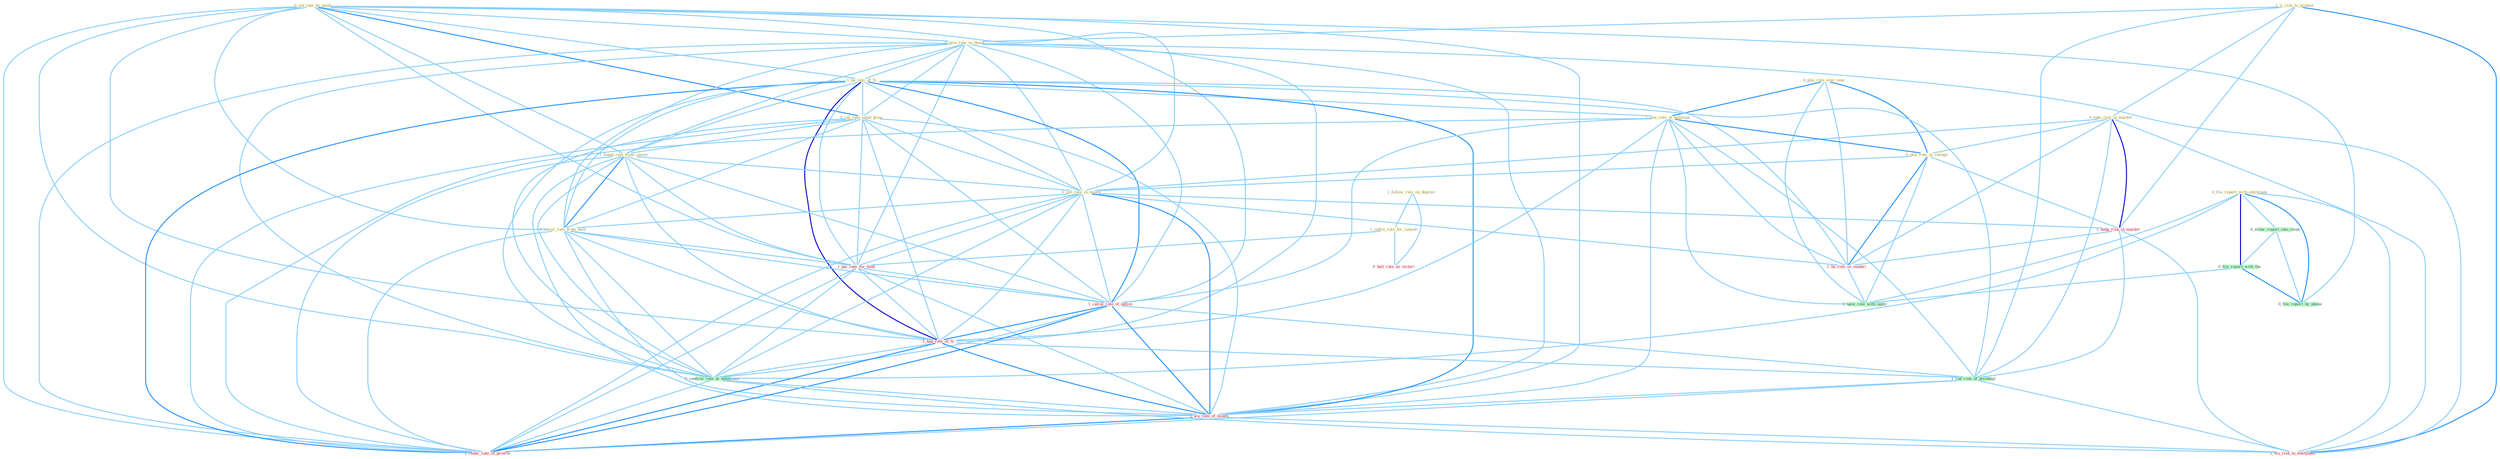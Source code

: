 Graph G{ 
    node
    [shape=polygon,style=filled,width=.5,height=.06,color="#BDFCC9",fixedsize=true,fontsize=4,
    fontcolor="#2f4f4f"];
    {node
    [color="#ffffe0", fontcolor="#8b7d6b"] "0_cut_rate_by_point " "0_file_report_with_entitynam " "1_'s_risk_to_protest " "0_plai_role_over_year " "0_give_rate_to_those " "1_ha_rate_of_% " "0_cut_rate_amid_grow " "0_take_risk_in_market " "1_follow_rule_on_depreci " "1_plai_role_of_messiah " "0_plai_role_in_collaps " "1_found_rate_from_invest " "0_jolt_rate_in_month " "1_outlin_rule_for_consult " "0_lower_rate_from_hold "}
{node [color="#fff0f5", fontcolor="#b22222"] "1_pai_rate_for_fund " "1_hedg_risk_in_market " "1_ha_role_in_countri " "0_hail_rule_as_victori " "1_calcul_rate_of_option " "1_had_rate_of_% " "1_wa_rate_of_month " "1_wa_risk_to_entitynam " "1_reduc_rate_of_growth "}
edge [color="#B0E2FF"];

	"0_cut_rate_by_point " -- "0_give_rate_to_those " [w="1", color="#87cefa" ];
	"0_cut_rate_by_point " -- "1_ha_rate_of_% " [w="1", color="#87cefa" ];
	"0_cut_rate_by_point " -- "0_cut_rate_amid_grow " [w="2", color="#1e90ff" , len=0.8];
	"0_cut_rate_by_point " -- "1_found_rate_from_invest " [w="1", color="#87cefa" ];
	"0_cut_rate_by_point " -- "0_jolt_rate_in_month " [w="1", color="#87cefa" ];
	"0_cut_rate_by_point " -- "0_lower_rate_from_hold " [w="1", color="#87cefa" ];
	"0_cut_rate_by_point " -- "1_pai_rate_for_fund " [w="1", color="#87cefa" ];
	"0_cut_rate_by_point " -- "1_calcul_rate_of_option " [w="1", color="#87cefa" ];
	"0_cut_rate_by_point " -- "1_had_rate_of_% " [w="1", color="#87cefa" ];
	"0_cut_rate_by_point " -- "0_confirm_rate_at_entitynam " [w="1", color="#87cefa" ];
	"0_cut_rate_by_point " -- "0_file_report_by_phone " [w="1", color="#87cefa" ];
	"0_cut_rate_by_point " -- "1_wa_rate_of_month " [w="1", color="#87cefa" ];
	"0_cut_rate_by_point " -- "1_reduc_rate_of_growth " [w="1", color="#87cefa" ];
	"0_file_report_with_entitynam " -- "0_allow_report_into_room " [w="1", color="#87cefa" ];
	"0_file_report_with_entitynam " -- "0_file_report_with_the " [w="3", color="#0000cd" , len=0.6];
	"0_file_report_with_entitynam " -- "0_confirm_rate_at_entitynam " [w="1", color="#87cefa" ];
	"0_file_report_with_entitynam " -- "0_file_report_by_phone " [w="2", color="#1e90ff" , len=0.8];
	"0_file_report_with_entitynam " -- "0_have_role_with_audit " [w="1", color="#87cefa" ];
	"0_file_report_with_entitynam " -- "1_wa_risk_to_entitynam " [w="1", color="#87cefa" ];
	"1_'s_risk_to_protest " -- "0_give_rate_to_those " [w="1", color="#87cefa" ];
	"1_'s_risk_to_protest " -- "0_take_risk_in_market " [w="1", color="#87cefa" ];
	"1_'s_risk_to_protest " -- "1_hedg_risk_in_market " [w="1", color="#87cefa" ];
	"1_'s_risk_to_protest " -- "1_run_risk_of_disintegr " [w="1", color="#87cefa" ];
	"1_'s_risk_to_protest " -- "1_wa_risk_to_entitynam " [w="2", color="#1e90ff" , len=0.8];
	"0_plai_role_over_year " -- "1_plai_role_of_messiah " [w="2", color="#1e90ff" , len=0.8];
	"0_plai_role_over_year " -- "0_plai_role_in_collaps " [w="2", color="#1e90ff" , len=0.8];
	"0_plai_role_over_year " -- "1_ha_role_in_countri " [w="1", color="#87cefa" ];
	"0_plai_role_over_year " -- "0_have_role_with_audit " [w="1", color="#87cefa" ];
	"0_give_rate_to_those " -- "1_ha_rate_of_% " [w="1", color="#87cefa" ];
	"0_give_rate_to_those " -- "0_cut_rate_amid_grow " [w="1", color="#87cefa" ];
	"0_give_rate_to_those " -- "1_found_rate_from_invest " [w="1", color="#87cefa" ];
	"0_give_rate_to_those " -- "0_jolt_rate_in_month " [w="1", color="#87cefa" ];
	"0_give_rate_to_those " -- "0_lower_rate_from_hold " [w="1", color="#87cefa" ];
	"0_give_rate_to_those " -- "1_pai_rate_for_fund " [w="1", color="#87cefa" ];
	"0_give_rate_to_those " -- "1_calcul_rate_of_option " [w="1", color="#87cefa" ];
	"0_give_rate_to_those " -- "1_had_rate_of_% " [w="1", color="#87cefa" ];
	"0_give_rate_to_those " -- "0_confirm_rate_at_entitynam " [w="1", color="#87cefa" ];
	"0_give_rate_to_those " -- "1_wa_rate_of_month " [w="1", color="#87cefa" ];
	"0_give_rate_to_those " -- "1_wa_risk_to_entitynam " [w="1", color="#87cefa" ];
	"0_give_rate_to_those " -- "1_reduc_rate_of_growth " [w="1", color="#87cefa" ];
	"1_ha_rate_of_% " -- "0_cut_rate_amid_grow " [w="1", color="#87cefa" ];
	"1_ha_rate_of_% " -- "1_plai_role_of_messiah " [w="1", color="#87cefa" ];
	"1_ha_rate_of_% " -- "1_found_rate_from_invest " [w="1", color="#87cefa" ];
	"1_ha_rate_of_% " -- "0_jolt_rate_in_month " [w="1", color="#87cefa" ];
	"1_ha_rate_of_% " -- "0_lower_rate_from_hold " [w="1", color="#87cefa" ];
	"1_ha_rate_of_% " -- "1_pai_rate_for_fund " [w="1", color="#87cefa" ];
	"1_ha_rate_of_% " -- "1_ha_role_in_countri " [w="1", color="#87cefa" ];
	"1_ha_rate_of_% " -- "1_calcul_rate_of_option " [w="2", color="#1e90ff" , len=0.8];
	"1_ha_rate_of_% " -- "1_had_rate_of_% " [w="3", color="#0000cd" , len=0.6];
	"1_ha_rate_of_% " -- "0_confirm_rate_at_entitynam " [w="1", color="#87cefa" ];
	"1_ha_rate_of_% " -- "1_run_risk_of_disintegr " [w="1", color="#87cefa" ];
	"1_ha_rate_of_% " -- "1_wa_rate_of_month " [w="2", color="#1e90ff" , len=0.8];
	"1_ha_rate_of_% " -- "1_reduc_rate_of_growth " [w="2", color="#1e90ff" , len=0.8];
	"0_cut_rate_amid_grow " -- "1_found_rate_from_invest " [w="1", color="#87cefa" ];
	"0_cut_rate_amid_grow " -- "0_jolt_rate_in_month " [w="1", color="#87cefa" ];
	"0_cut_rate_amid_grow " -- "0_lower_rate_from_hold " [w="1", color="#87cefa" ];
	"0_cut_rate_amid_grow " -- "1_pai_rate_for_fund " [w="1", color="#87cefa" ];
	"0_cut_rate_amid_grow " -- "1_calcul_rate_of_option " [w="1", color="#87cefa" ];
	"0_cut_rate_amid_grow " -- "1_had_rate_of_% " [w="1", color="#87cefa" ];
	"0_cut_rate_amid_grow " -- "0_confirm_rate_at_entitynam " [w="1", color="#87cefa" ];
	"0_cut_rate_amid_grow " -- "1_wa_rate_of_month " [w="1", color="#87cefa" ];
	"0_cut_rate_amid_grow " -- "1_reduc_rate_of_growth " [w="1", color="#87cefa" ];
	"0_take_risk_in_market " -- "0_plai_role_in_collaps " [w="1", color="#87cefa" ];
	"0_take_risk_in_market " -- "0_jolt_rate_in_month " [w="1", color="#87cefa" ];
	"0_take_risk_in_market " -- "1_hedg_risk_in_market " [w="3", color="#0000cd" , len=0.6];
	"0_take_risk_in_market " -- "1_ha_role_in_countri " [w="1", color="#87cefa" ];
	"0_take_risk_in_market " -- "1_run_risk_of_disintegr " [w="1", color="#87cefa" ];
	"0_take_risk_in_market " -- "1_wa_risk_to_entitynam " [w="1", color="#87cefa" ];
	"1_follow_rule_on_depreci " -- "1_outlin_rule_for_consult " [w="1", color="#87cefa" ];
	"1_follow_rule_on_depreci " -- "0_hail_rule_as_victori " [w="1", color="#87cefa" ];
	"1_plai_role_of_messiah " -- "0_plai_role_in_collaps " [w="2", color="#1e90ff" , len=0.8];
	"1_plai_role_of_messiah " -- "1_ha_role_in_countri " [w="1", color="#87cefa" ];
	"1_plai_role_of_messiah " -- "1_calcul_rate_of_option " [w="1", color="#87cefa" ];
	"1_plai_role_of_messiah " -- "1_had_rate_of_% " [w="1", color="#87cefa" ];
	"1_plai_role_of_messiah " -- "1_run_risk_of_disintegr " [w="1", color="#87cefa" ];
	"1_plai_role_of_messiah " -- "0_have_role_with_audit " [w="1", color="#87cefa" ];
	"1_plai_role_of_messiah " -- "1_wa_rate_of_month " [w="1", color="#87cefa" ];
	"1_plai_role_of_messiah " -- "1_reduc_rate_of_growth " [w="1", color="#87cefa" ];
	"0_plai_role_in_collaps " -- "0_jolt_rate_in_month " [w="1", color="#87cefa" ];
	"0_plai_role_in_collaps " -- "1_hedg_risk_in_market " [w="1", color="#87cefa" ];
	"0_plai_role_in_collaps " -- "1_ha_role_in_countri " [w="2", color="#1e90ff" , len=0.8];
	"0_plai_role_in_collaps " -- "0_have_role_with_audit " [w="1", color="#87cefa" ];
	"1_found_rate_from_invest " -- "0_jolt_rate_in_month " [w="1", color="#87cefa" ];
	"1_found_rate_from_invest " -- "0_lower_rate_from_hold " [w="2", color="#1e90ff" , len=0.8];
	"1_found_rate_from_invest " -- "1_pai_rate_for_fund " [w="1", color="#87cefa" ];
	"1_found_rate_from_invest " -- "1_calcul_rate_of_option " [w="1", color="#87cefa" ];
	"1_found_rate_from_invest " -- "1_had_rate_of_% " [w="1", color="#87cefa" ];
	"1_found_rate_from_invest " -- "0_confirm_rate_at_entitynam " [w="1", color="#87cefa" ];
	"1_found_rate_from_invest " -- "1_wa_rate_of_month " [w="1", color="#87cefa" ];
	"1_found_rate_from_invest " -- "1_reduc_rate_of_growth " [w="1", color="#87cefa" ];
	"0_jolt_rate_in_month " -- "0_lower_rate_from_hold " [w="1", color="#87cefa" ];
	"0_jolt_rate_in_month " -- "1_pai_rate_for_fund " [w="1", color="#87cefa" ];
	"0_jolt_rate_in_month " -- "1_hedg_risk_in_market " [w="1", color="#87cefa" ];
	"0_jolt_rate_in_month " -- "1_ha_role_in_countri " [w="1", color="#87cefa" ];
	"0_jolt_rate_in_month " -- "1_calcul_rate_of_option " [w="1", color="#87cefa" ];
	"0_jolt_rate_in_month " -- "1_had_rate_of_% " [w="1", color="#87cefa" ];
	"0_jolt_rate_in_month " -- "0_confirm_rate_at_entitynam " [w="1", color="#87cefa" ];
	"0_jolt_rate_in_month " -- "1_wa_rate_of_month " [w="2", color="#1e90ff" , len=0.8];
	"0_jolt_rate_in_month " -- "1_reduc_rate_of_growth " [w="1", color="#87cefa" ];
	"1_outlin_rule_for_consult " -- "1_pai_rate_for_fund " [w="1", color="#87cefa" ];
	"1_outlin_rule_for_consult " -- "0_hail_rule_as_victori " [w="1", color="#87cefa" ];
	"0_lower_rate_from_hold " -- "1_pai_rate_for_fund " [w="1", color="#87cefa" ];
	"0_lower_rate_from_hold " -- "1_calcul_rate_of_option " [w="1", color="#87cefa" ];
	"0_lower_rate_from_hold " -- "1_had_rate_of_% " [w="1", color="#87cefa" ];
	"0_lower_rate_from_hold " -- "0_confirm_rate_at_entitynam " [w="1", color="#87cefa" ];
	"0_lower_rate_from_hold " -- "1_wa_rate_of_month " [w="1", color="#87cefa" ];
	"0_lower_rate_from_hold " -- "1_reduc_rate_of_growth " [w="1", color="#87cefa" ];
	"1_pai_rate_for_fund " -- "1_calcul_rate_of_option " [w="1", color="#87cefa" ];
	"1_pai_rate_for_fund " -- "1_had_rate_of_% " [w="1", color="#87cefa" ];
	"1_pai_rate_for_fund " -- "0_confirm_rate_at_entitynam " [w="1", color="#87cefa" ];
	"1_pai_rate_for_fund " -- "1_wa_rate_of_month " [w="1", color="#87cefa" ];
	"1_pai_rate_for_fund " -- "1_reduc_rate_of_growth " [w="1", color="#87cefa" ];
	"0_allow_report_into_room " -- "0_file_report_with_the " [w="1", color="#87cefa" ];
	"0_allow_report_into_room " -- "0_file_report_by_phone " [w="1", color="#87cefa" ];
	"1_hedg_risk_in_market " -- "1_ha_role_in_countri " [w="1", color="#87cefa" ];
	"1_hedg_risk_in_market " -- "1_run_risk_of_disintegr " [w="1", color="#87cefa" ];
	"1_hedg_risk_in_market " -- "1_wa_risk_to_entitynam " [w="1", color="#87cefa" ];
	"1_ha_role_in_countri " -- "0_have_role_with_audit " [w="1", color="#87cefa" ];
	"0_file_report_with_the " -- "0_file_report_by_phone " [w="2", color="#1e90ff" , len=0.8];
	"0_file_report_with_the " -- "0_have_role_with_audit " [w="1", color="#87cefa" ];
	"1_calcul_rate_of_option " -- "1_had_rate_of_% " [w="2", color="#1e90ff" , len=0.8];
	"1_calcul_rate_of_option " -- "0_confirm_rate_at_entitynam " [w="1", color="#87cefa" ];
	"1_calcul_rate_of_option " -- "1_run_risk_of_disintegr " [w="1", color="#87cefa" ];
	"1_calcul_rate_of_option " -- "1_wa_rate_of_month " [w="2", color="#1e90ff" , len=0.8];
	"1_calcul_rate_of_option " -- "1_reduc_rate_of_growth " [w="2", color="#1e90ff" , len=0.8];
	"1_had_rate_of_% " -- "0_confirm_rate_at_entitynam " [w="1", color="#87cefa" ];
	"1_had_rate_of_% " -- "1_run_risk_of_disintegr " [w="1", color="#87cefa" ];
	"1_had_rate_of_% " -- "1_wa_rate_of_month " [w="2", color="#1e90ff" , len=0.8];
	"1_had_rate_of_% " -- "1_reduc_rate_of_growth " [w="2", color="#1e90ff" , len=0.8];
	"0_confirm_rate_at_entitynam " -- "1_wa_rate_of_month " [w="1", color="#87cefa" ];
	"0_confirm_rate_at_entitynam " -- "1_wa_risk_to_entitynam " [w="1", color="#87cefa" ];
	"0_confirm_rate_at_entitynam " -- "1_reduc_rate_of_growth " [w="1", color="#87cefa" ];
	"1_run_risk_of_disintegr " -- "1_wa_rate_of_month " [w="1", color="#87cefa" ];
	"1_run_risk_of_disintegr " -- "1_wa_risk_to_entitynam " [w="1", color="#87cefa" ];
	"1_run_risk_of_disintegr " -- "1_reduc_rate_of_growth " [w="1", color="#87cefa" ];
	"1_wa_rate_of_month " -- "1_wa_risk_to_entitynam " [w="1", color="#87cefa" ];
	"1_wa_rate_of_month " -- "1_reduc_rate_of_growth " [w="2", color="#1e90ff" , len=0.8];
}